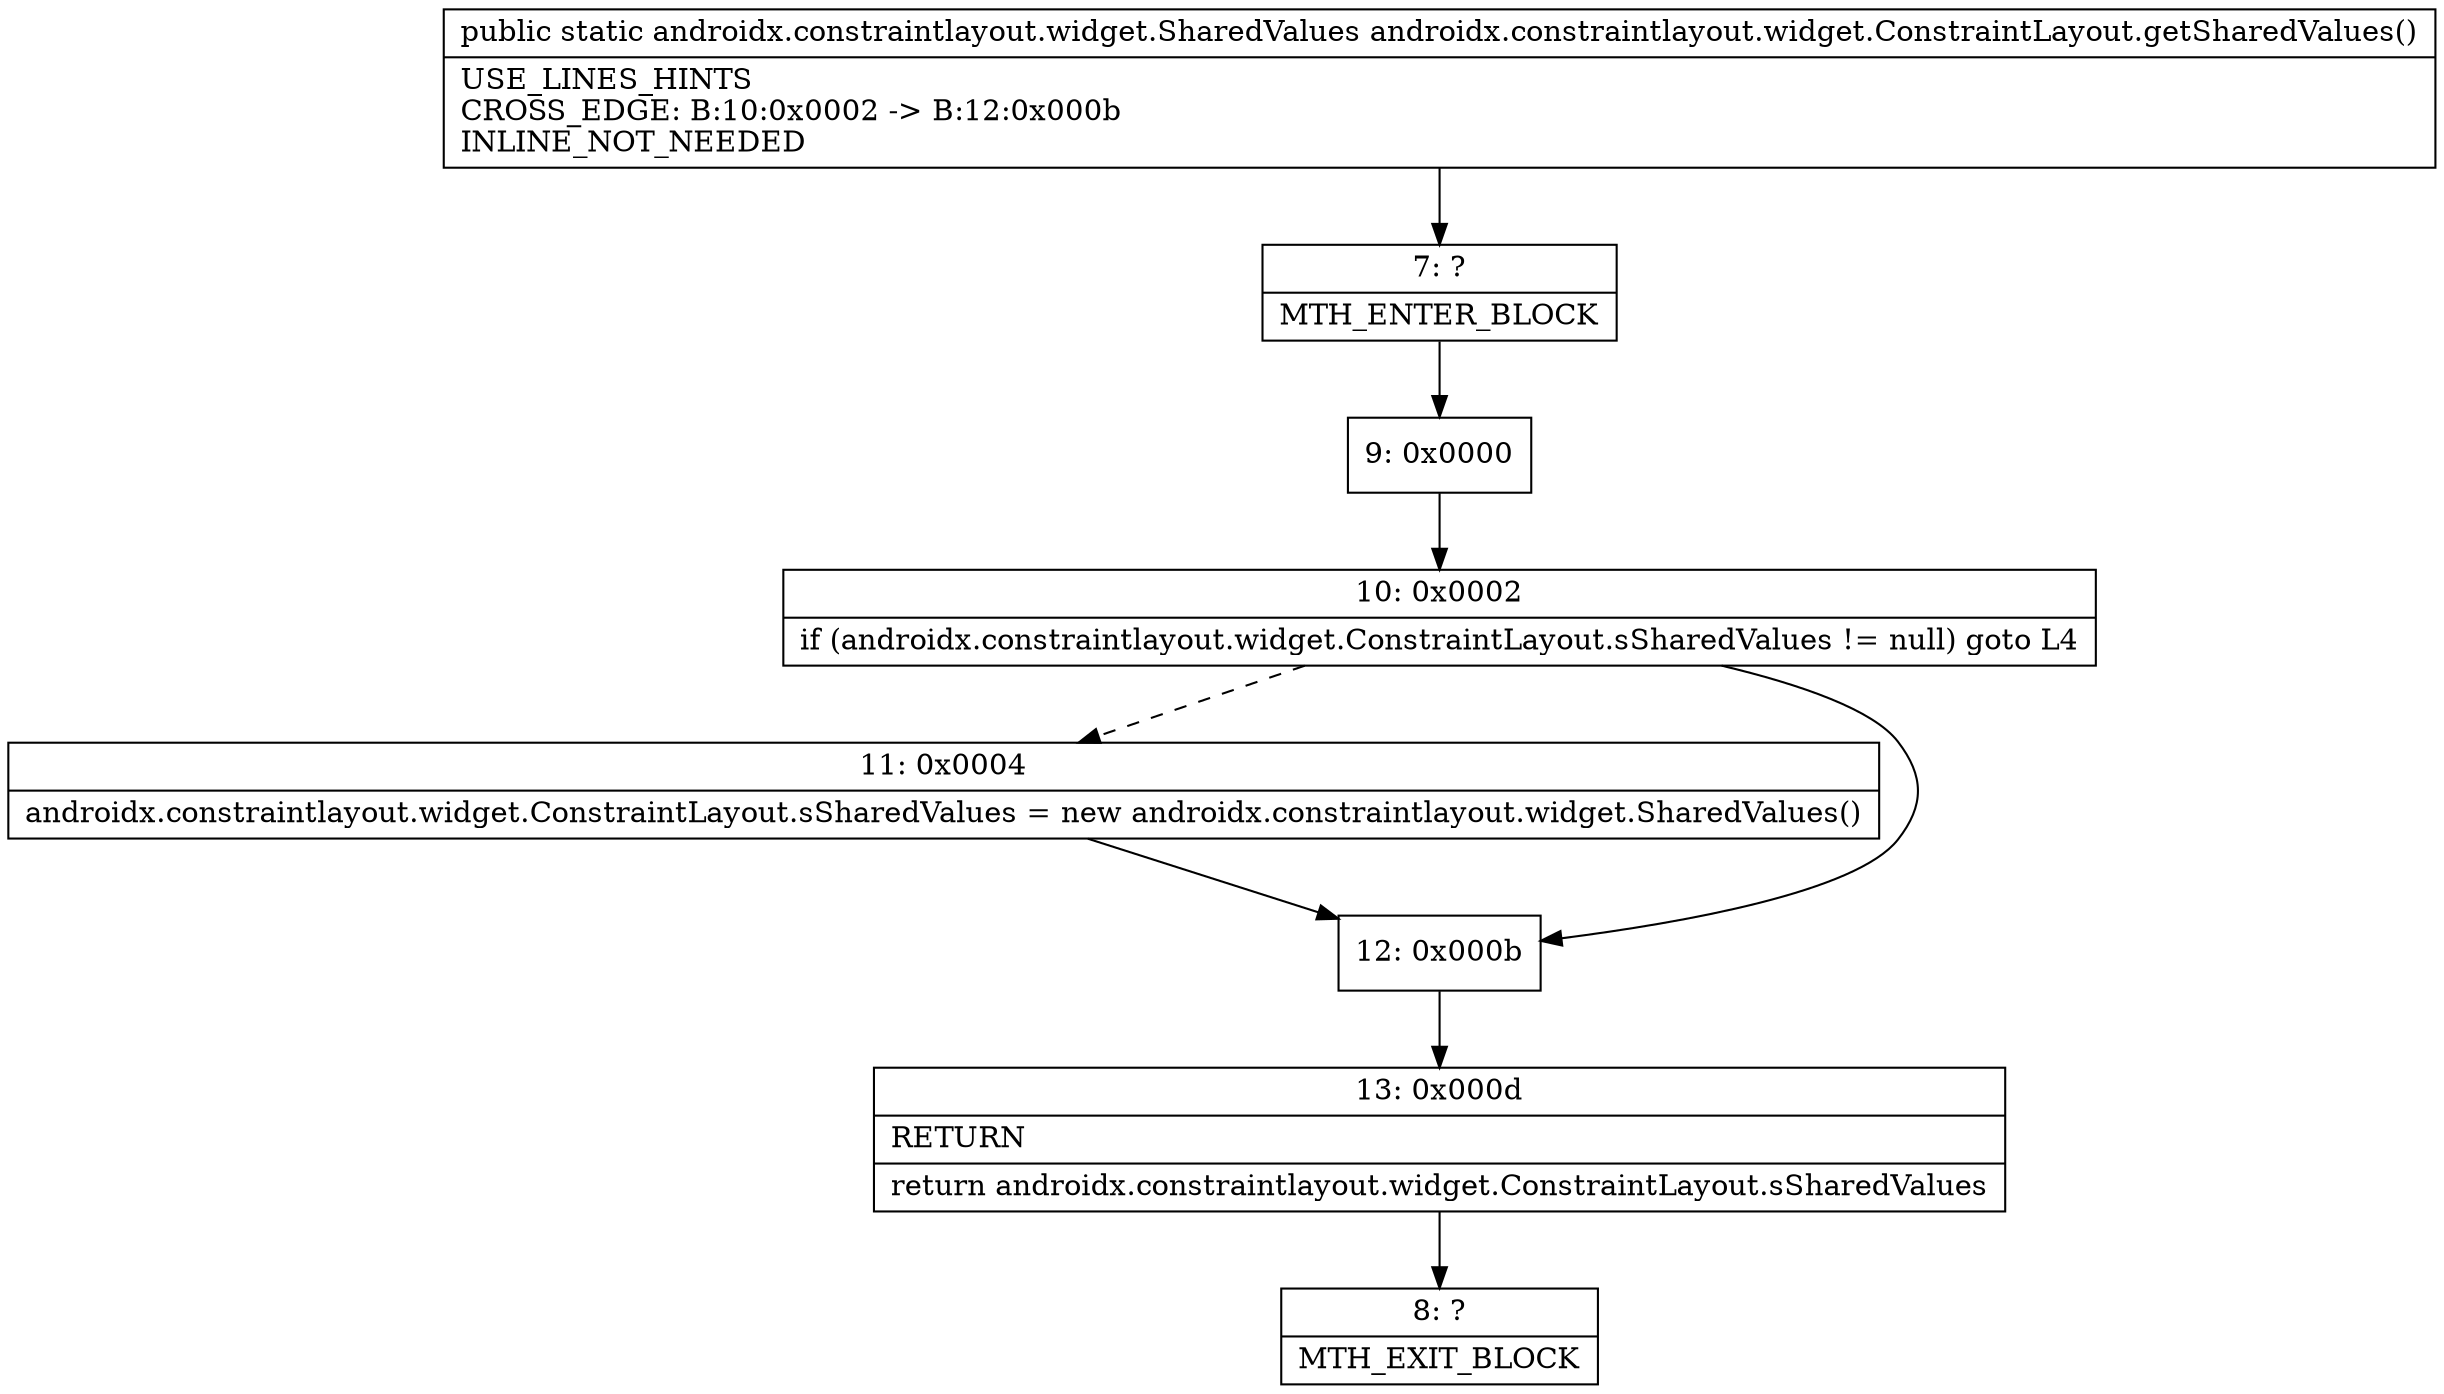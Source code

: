 digraph "CFG forandroidx.constraintlayout.widget.ConstraintLayout.getSharedValues()Landroidx\/constraintlayout\/widget\/SharedValues;" {
Node_7 [shape=record,label="{7\:\ ?|MTH_ENTER_BLOCK\l}"];
Node_9 [shape=record,label="{9\:\ 0x0000}"];
Node_10 [shape=record,label="{10\:\ 0x0002|if (androidx.constraintlayout.widget.ConstraintLayout.sSharedValues != null) goto L4\l}"];
Node_11 [shape=record,label="{11\:\ 0x0004|androidx.constraintlayout.widget.ConstraintLayout.sSharedValues = new androidx.constraintlayout.widget.SharedValues()\l}"];
Node_12 [shape=record,label="{12\:\ 0x000b}"];
Node_13 [shape=record,label="{13\:\ 0x000d|RETURN\l|return androidx.constraintlayout.widget.ConstraintLayout.sSharedValues\l}"];
Node_8 [shape=record,label="{8\:\ ?|MTH_EXIT_BLOCK\l}"];
MethodNode[shape=record,label="{public static androidx.constraintlayout.widget.SharedValues androidx.constraintlayout.widget.ConstraintLayout.getSharedValues()  | USE_LINES_HINTS\lCROSS_EDGE: B:10:0x0002 \-\> B:12:0x000b\lINLINE_NOT_NEEDED\l}"];
MethodNode -> Node_7;Node_7 -> Node_9;
Node_9 -> Node_10;
Node_10 -> Node_11[style=dashed];
Node_10 -> Node_12;
Node_11 -> Node_12;
Node_12 -> Node_13;
Node_13 -> Node_8;
}

